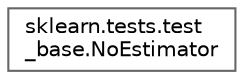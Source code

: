 digraph "Graphical Class Hierarchy"
{
 // LATEX_PDF_SIZE
  bgcolor="transparent";
  edge [fontname=Helvetica,fontsize=10,labelfontname=Helvetica,labelfontsize=10];
  node [fontname=Helvetica,fontsize=10,shape=box,height=0.2,width=0.4];
  rankdir="LR";
  Node0 [id="Node000000",label="sklearn.tests.test\l_base.NoEstimator",height=0.2,width=0.4,color="grey40", fillcolor="white", style="filled",URL="$d8/dfa/classsklearn_1_1tests_1_1test__base_1_1NoEstimator.html",tooltip=" "];
}
